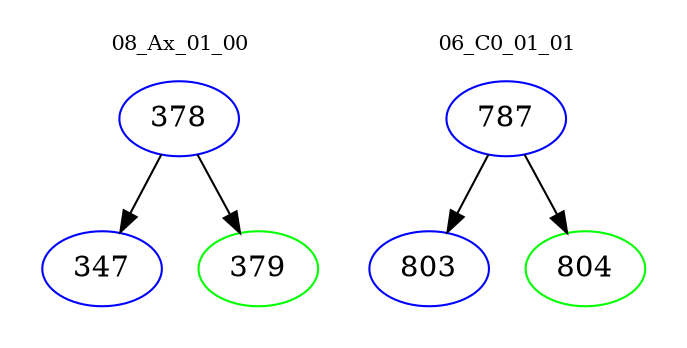 digraph{
subgraph cluster_0 {
color = white
label = "08_Ax_01_00";
fontsize=10;
T0_378 [label="378", color="blue"]
T0_378 -> T0_347 [color="black"]
T0_347 [label="347", color="blue"]
T0_378 -> T0_379 [color="black"]
T0_379 [label="379", color="green"]
}
subgraph cluster_1 {
color = white
label = "06_C0_01_01";
fontsize=10;
T1_787 [label="787", color="blue"]
T1_787 -> T1_803 [color="black"]
T1_803 [label="803", color="blue"]
T1_787 -> T1_804 [color="black"]
T1_804 [label="804", color="green"]
}
}
